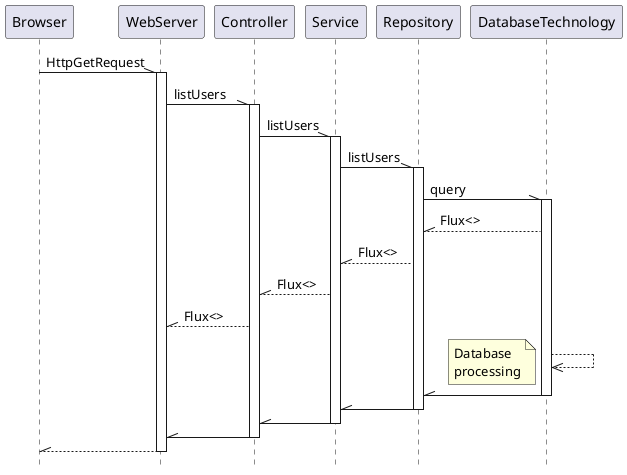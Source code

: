 @startuml
hide footbox

Browser -\\ WebServer: HttpGetRequest
activate WebServer
WebServer -\\ Controller: listUsers
activate Controller
Controller -\\ Service : listUsers
activate Service
Service -\\ Repository : listUsers
activate Repository
Repository -\\ DatabaseTechnology : query
activate DatabaseTechnology
DatabaseTechnology --\\ Repository : Flux<>
Repository --\\ Service : Flux<>
Service --\\ Controller : Flux<>
Controller --\\ WebServer : Flux<>
DatabaseTechnology -->> DatabaseTechnology
note left
Database
processing
end note
DatabaseTechnology -\\ Repository
deactivate DatabaseTechnology
Repository -\\ Service
deactivate Repository
Service -\\ Controller
deactivate Service
Controller -\\ WebServer
deactivate Controller
WebServer --\\ Browser
deactivate WebServer

@enduml

